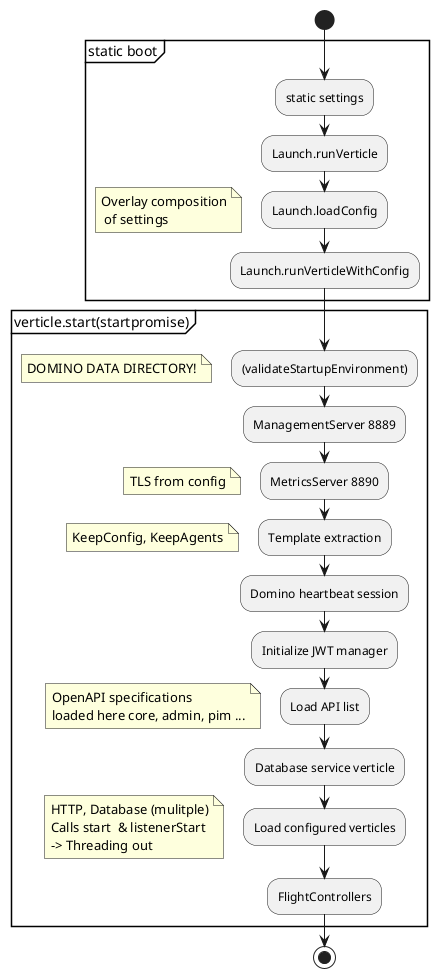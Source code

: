 @startuml LaunchFlow
start
group static boot
:static settings;
:Launch.runVerticle;
:Launch.loadConfig;
floating note: Overlay composition\n of settings
:Launch.runVerticleWithConfig;
end group
group verticle.start(startpromise)
:(validateStartupEnvironment);
floating note: DOMINO DATA DIRECTORY!
:ManagementServer 8889;
:MetricsServer 8890;
floating note: TLS from config
:Template extraction;
floating note: KeepConfig, KeepAgents
:Domino heartbeat session;
:Initialize JWT manager;
:Load API list;
floating note:OpenAPI specifications\nloaded here core, admin, pim ...
:Database service verticle;
:Load configured verticles;
floating note: HTTP, Database (mulitple)\nCalls start  & listenerStart\n-> Threading out
:FlightControllers;
end group
stop
@enduml